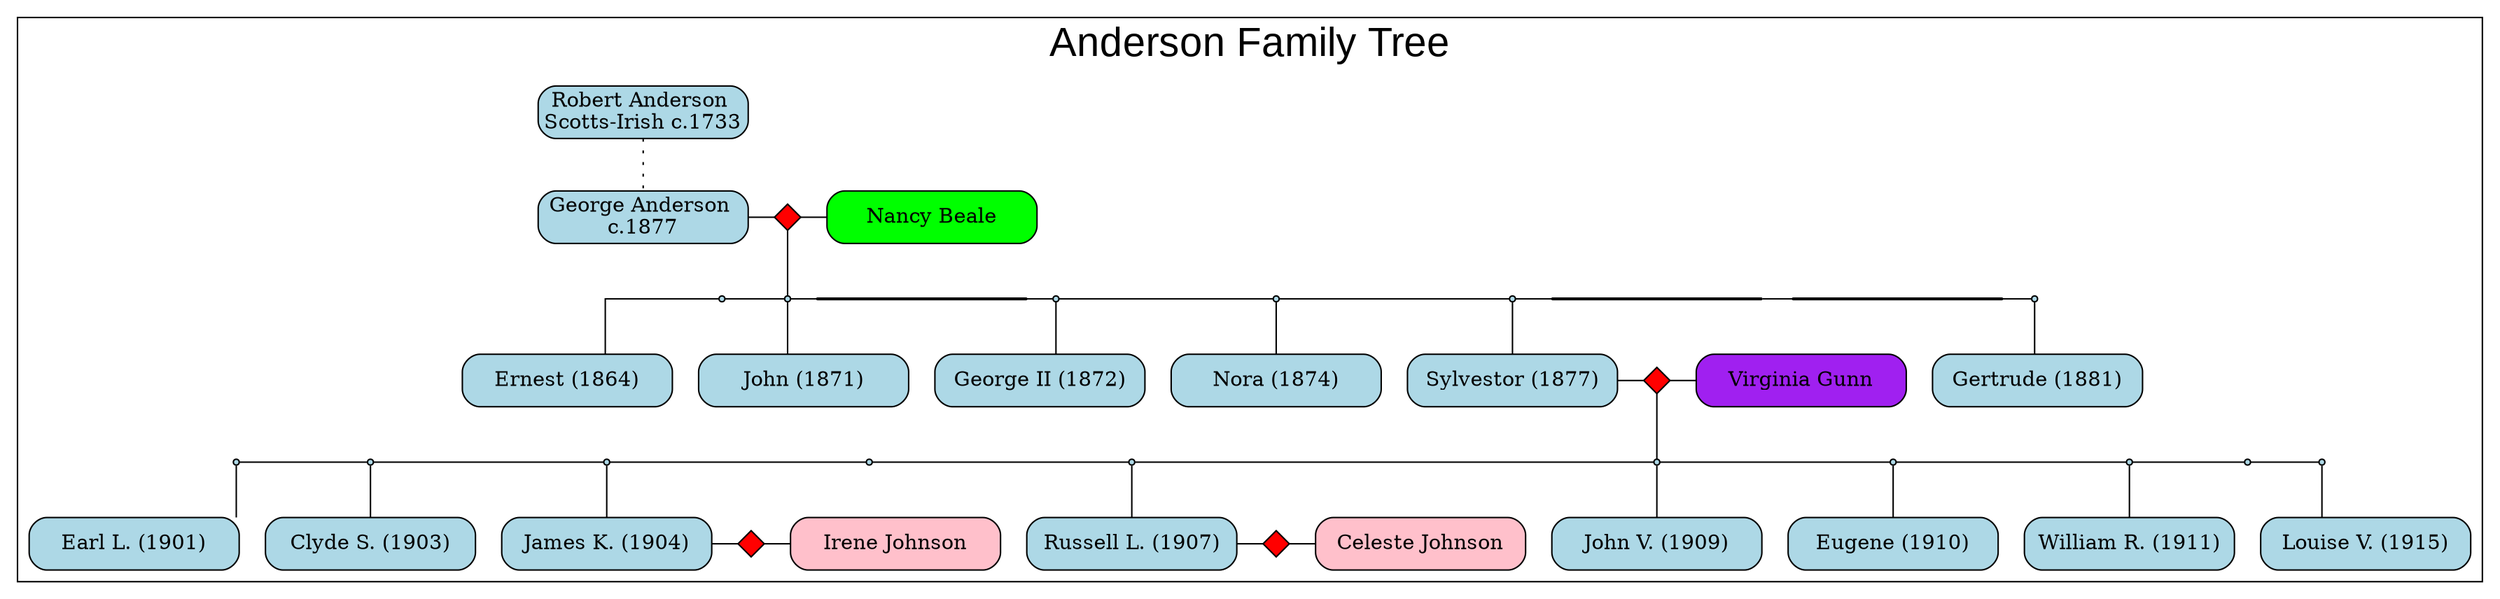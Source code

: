 digraph {
    /* designation: x#### or aLL## - with x or a(alpha) [A=Anderson, B=Beal/e, j is juncture, m=marriage juncture]
        1st ## [or LL= level number]
        2nd ## [= level offspring number]
    */
    edge [dir=none];
    node [
        fillcolor="lightblue",fixedsize=true,shape=box,
        style="rounded,filled",width=2.0
    ];
    splines=ortho;

    subgraph cluster0 {
        rankdir=LR;
        label="Anderson Family Tree"
        fontsize=28
        fontname=arial
        "A0001" [label="Robert Anderson \nScotts-Irish c.1733", regular=0];
        // GEN -01
        "A0301" [label="George Anderson \nc.1877", regular=0];
        m0301 [
            label="",shape=diamond,regular=0,height=0.25, fillcolor="red",
            width=0.25,style="filled",
        ];
        "A0001" -> A0301 [style="dotted"];

        "B0301" [label="Nancy Beale", regular=0, fillcolor="green"];
        {
            rank=same; rankdir=LR;
            "A0301" -> m0301 -> "B0301";
        }

        m0301 -> j0401 [dir=none];

        {  // 04 juncture points
            rank=same; rankdir=LR;
            j0400, j0401, j0403, j0404, j0405, j0408 [
                label="",shape=circle, regular=0, height=0.05,
                width=0.05,style="filled"
            ];
            j0402, j0406, j0407 [label="", height=0, shape=invis];

            {
                rank=same; rankdir=LR;
                j0400 -> j0401 -> j0402 -> j0403 -> j0404 -> j0405 -> j0406 -> j0407 -> j0408;
            }
        }
        { // 05 row Generation
            rank=same; rankdir=LR;
            /* Ernest (1864), John(1871), George II (1872),
            Nora (1874), Sylvester(1877), Gertrude (1881) */
            A0501 [label="Ernest (1864)", regular=0, group=vg1];
            A0502 [label="John (1871)", regular=0];
            A0503 [label="George II (1872)", regular=0];
            A0504 [label="Nora (1874)", regular=0];
            A0505 [label="Sylvestor (1877)" regular=0];
            A0506 [label="Gertrude (1881)", regular=0];
            m0500 [
                label="",shape=diamond,regular=0,height=0.25, fillcolor="red",
                width=0.25,style="filled",
            ];
            G0501 [label="Virginia Gunn", regular=0 fillcolor="purple"];

            "A0505" -> m0500 -> G0501;
        }
        j0400 -> "A0501" [headport=ne];
        j0401 -> "A0502";
        j0403 -> "A0503":n; // Shorthand for [headport=nw]
        j0404 -> "A0504";
        j0405 -> "A0505";
        j0408 -> "A0506";


        m0500 -> j0605 [dir=none];
        {  // 06 juncture points
          j0600, j0601, j0602, j0603, j0604, j0605, j0606, j0607, j0608, j0609 [
              label="",shape=circle, regular=0, height=0.05,
              width=0.05,style="filled"
          ];

          {
              rank=same; rankdir=LR;
              j0600 -> j0601 -> j0602 -> j0603 -> j0604 -> j0605 -> j0606 -> j0607 -> j0608 -> j0609;
          }

          j0600 -> "A0701";
          j0601 -> "A0702";
          j0602 -> "A0703";
          j0604 -> "A0704";
          j0605 -> "A0705";
          j0606 -> "A0706";
          j0607 -> "A0707";
          j0609 -> "A0708";
      }

      { // 07 row Generation
          rank=same; rankdir=LR;
          //      Earl L. (1901), Clyde S. (1903), James K. (1904),
         // Russell L. (1907), John V. (1909), Eugene (1910),
         // William R. (1911), Louise V. (1915)
          A0701 [label="Earl L. (1901)", regular=0, group=vg1];
          A0702 [label="Clyde S. (1903)", regular=0];
          A0703 [label="James K. (1904)", regular=0];
          A0704 [label="Russell L. (1907)", regular=0];
          A0705 [label="John V. (1909)" regular=0];
          A0706 [label="Eugene (1910)", regular=0];
          A0707 [label="William R. (1911)", regular=0];
          A0708 [label="Louise V. (1915)", regular=0];
          m0700, m0701 [
              label="",shape=diamond,regular=0,height=0.25, fillcolor="red",
              width=0.25,style="filled",
          ];
          G0701 [label="Irene Johnson", regular=0 fillcolor="pink"];
          G0702 [label="Celeste Johnson", regular=0 fillcolor="pink"];

          "A0703" -> m0700 -> G0701;
          "A0704" -> m0701 -> G0702;
      }
      edge [style=invis];
      A0501 -> A0502 -> A0503 -> A0504 -> A0505
      G0501 -> A0506
      A0701 -> A0702 -> A0703
      A0705 -> A0706 -> A0707
  }
}
